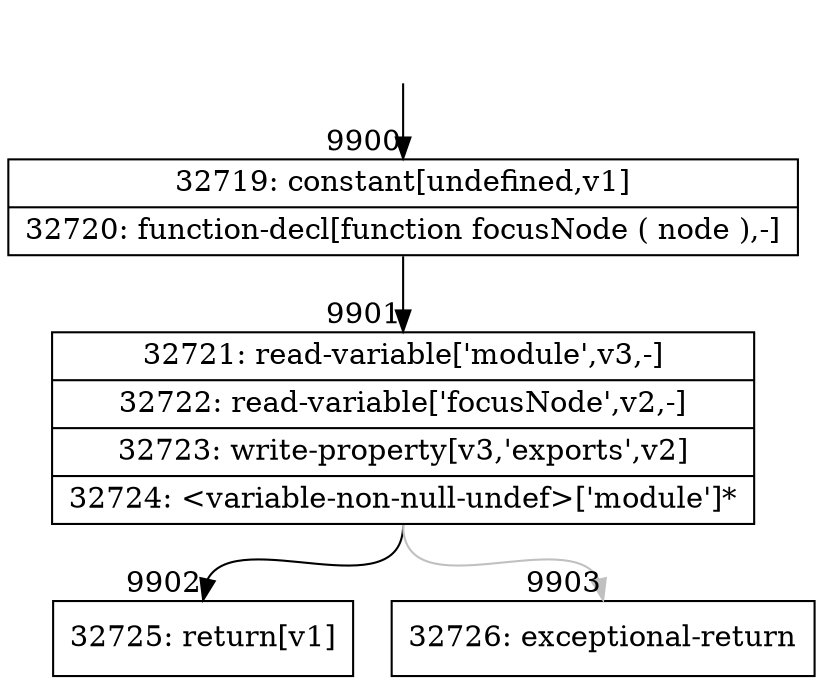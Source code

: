 digraph {
rankdir="TD"
BB_entry733[shape=none,label=""];
BB_entry733 -> BB9900 [tailport=s, headport=n, headlabel="    9900"]
BB9900 [shape=record label="{32719: constant[undefined,v1]|32720: function-decl[function focusNode ( node ),-]}" ] 
BB9900 -> BB9901 [tailport=s, headport=n, headlabel="      9901"]
BB9901 [shape=record label="{32721: read-variable['module',v3,-]|32722: read-variable['focusNode',v2,-]|32723: write-property[v3,'exports',v2]|32724: \<variable-non-null-undef\>['module']*}" ] 
BB9901 -> BB9902 [tailport=s, headport=n, headlabel="      9902"]
BB9901 -> BB9903 [tailport=s, headport=n, color=gray, headlabel="      9903"]
BB9902 [shape=record label="{32725: return[v1]}" ] 
BB9903 [shape=record label="{32726: exceptional-return}" ] 
//#$~ 17575
}
